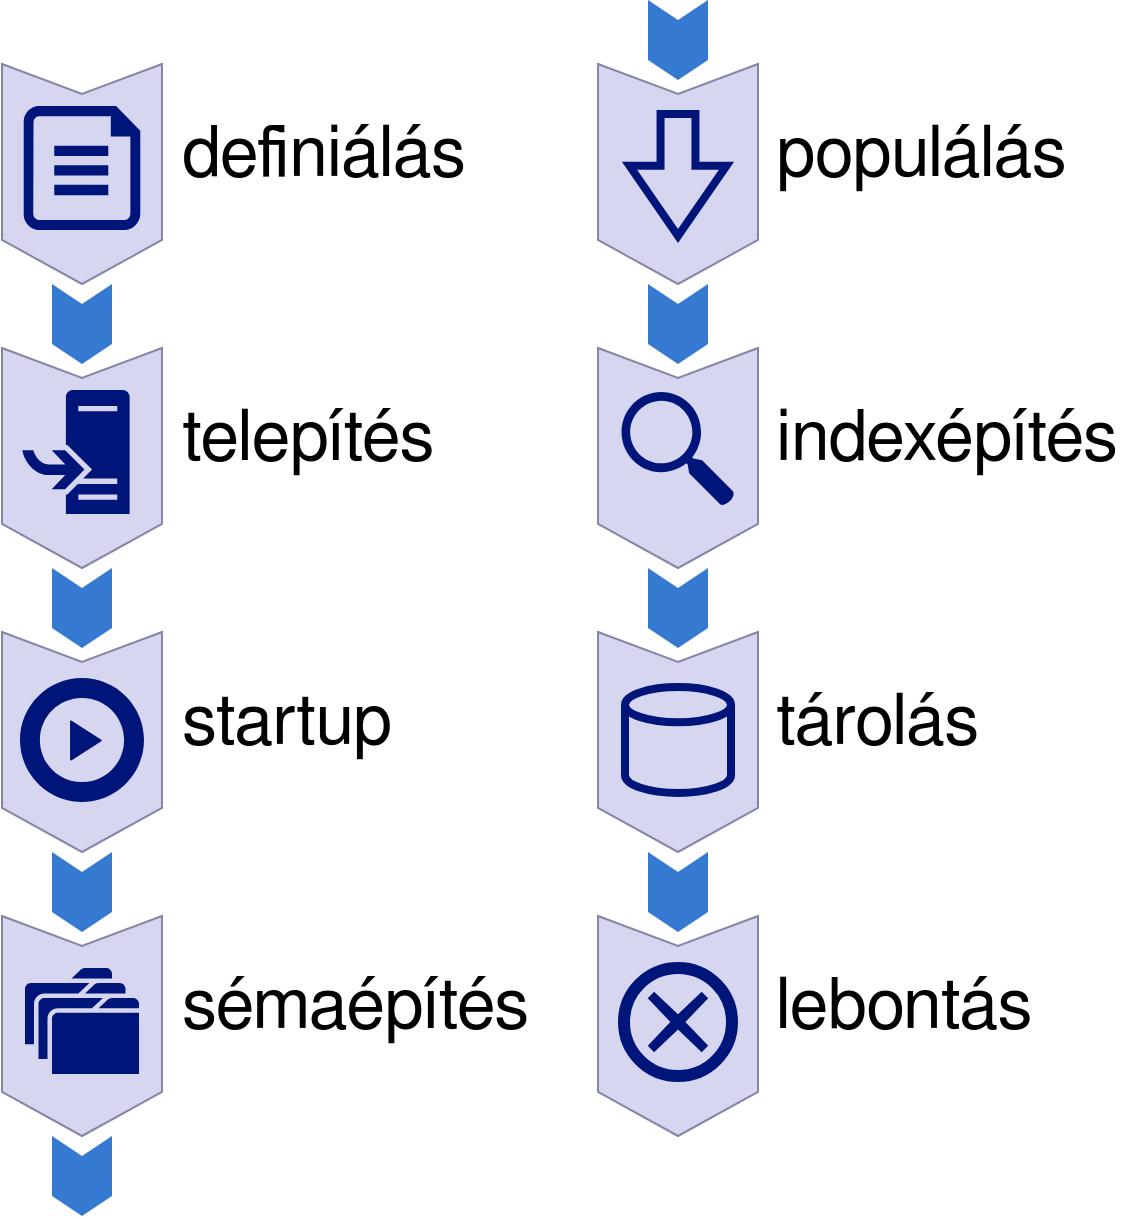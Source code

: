 <mxfile version="22.1.2" type="device">
  <diagram name="1 oldal" id="DIgVYx_RZ0v3rWbxZUPh">
    <mxGraphModel dx="1434" dy="962" grid="0" gridSize="10" guides="1" tooltips="1" connect="1" arrows="1" fold="1" page="1" pageScale="1" pageWidth="827" pageHeight="1169" math="0" shadow="0">
      <root>
        <mxCell id="0" />
        <mxCell id="1" parent="0" />
        <mxCell id="aLR71DNiDiqWkbLxoKwF-1" value="" style="html=1;shadow=0;dashed=0;align=center;verticalAlign=middle;shape=mxgraph.arrows2.arrow;dy=0;dx=22;notch=15;direction=south;fillColor=#D6D6F0;strokeColor=#8786A6;" parent="1" vertex="1">
          <mxGeometry x="162" y="200" width="80" height="110" as="geometry" />
        </mxCell>
        <mxCell id="aLR71DNiDiqWkbLxoKwF-4" value="definiálás" style="text;strokeColor=none;fillColor=none;html=1;fontSize=35;fontStyle=0;verticalAlign=middle;align=left;fontFamily=FreeSans;horizontal=1;" parent="1" vertex="1">
          <mxGeometry x="250" y="212" width="180" height="65" as="geometry" />
        </mxCell>
        <mxCell id="aLR71DNiDiqWkbLxoKwF-8" value="" style="html=1;shadow=0;dashed=0;align=center;verticalAlign=middle;shape=mxgraph.arrows2.arrow;dy=0;dx=22;notch=15;direction=south;fillColor=#D6D6F0;strokeColor=#8786A6;" parent="1" vertex="1">
          <mxGeometry x="162" y="342" width="80" height="110" as="geometry" />
        </mxCell>
        <mxCell id="aLR71DNiDiqWkbLxoKwF-9" value="" style="html=1;shadow=0;dashed=0;align=center;verticalAlign=middle;shape=mxgraph.arrows2.arrow;dy=0;dx=10;notch=10;direction=south;labelBackgroundColor=none;strokeColor=none;fillColor=#3679D1;" parent="1" vertex="1">
          <mxGeometry x="187" y="310" width="30" height="40" as="geometry" />
        </mxCell>
        <mxCell id="aLR71DNiDiqWkbLxoKwF-10" value="telepítés" style="text;strokeColor=none;fillColor=none;html=1;fontSize=35;fontStyle=0;verticalAlign=middle;align=left;fontFamily=FreeSans;horizontal=1;" parent="1" vertex="1">
          <mxGeometry x="250" y="354" width="180" height="65" as="geometry" />
        </mxCell>
        <mxCell id="aLR71DNiDiqWkbLxoKwF-13" value="" style="html=1;shadow=0;dashed=0;align=center;verticalAlign=middle;shape=mxgraph.arrows2.arrow;dy=0;dx=22;notch=15;direction=south;fillColor=#D6D6F0;strokeColor=#8786A6;" parent="1" vertex="1">
          <mxGeometry x="162" y="484" width="80" height="110" as="geometry" />
        </mxCell>
        <mxCell id="aLR71DNiDiqWkbLxoKwF-14" value="" style="html=1;shadow=0;dashed=0;align=center;verticalAlign=middle;shape=mxgraph.arrows2.arrow;dy=0;dx=10;notch=10;direction=south;labelBackgroundColor=none;strokeColor=none;fillColor=#3679D1;" parent="1" vertex="1">
          <mxGeometry x="187" y="452" width="30" height="40" as="geometry" />
        </mxCell>
        <mxCell id="aLR71DNiDiqWkbLxoKwF-15" value="startup" style="text;strokeColor=none;fillColor=none;html=1;fontSize=35;fontStyle=0;verticalAlign=middle;align=left;fontFamily=FreeSans;horizontal=1;" parent="1" vertex="1">
          <mxGeometry x="250" y="496" width="180" height="65" as="geometry" />
        </mxCell>
        <mxCell id="aLR71DNiDiqWkbLxoKwF-16" value="" style="html=1;shadow=0;dashed=0;align=center;verticalAlign=middle;shape=mxgraph.arrows2.arrow;dy=0;dx=22;notch=15;direction=south;fillColor=#D6D6F0;strokeColor=#8786A6;" parent="1" vertex="1">
          <mxGeometry x="162" y="626" width="80" height="110" as="geometry" />
        </mxCell>
        <mxCell id="aLR71DNiDiqWkbLxoKwF-17" value="" style="html=1;shadow=0;dashed=0;align=center;verticalAlign=middle;shape=mxgraph.arrows2.arrow;dy=0;dx=10;notch=10;direction=south;labelBackgroundColor=none;strokeColor=none;fillColor=#3679D1;" parent="1" vertex="1">
          <mxGeometry x="187" y="594" width="30" height="40" as="geometry" />
        </mxCell>
        <mxCell id="aLR71DNiDiqWkbLxoKwF-18" value="sémaépítés" style="text;strokeColor=none;fillColor=none;html=1;fontSize=35;fontStyle=0;verticalAlign=middle;align=left;fontFamily=FreeSans;horizontal=1;" parent="1" vertex="1">
          <mxGeometry x="250" y="638" width="180" height="65" as="geometry" />
        </mxCell>
        <mxCell id="aLR71DNiDiqWkbLxoKwF-20" value="" style="html=1;shadow=0;dashed=0;align=center;verticalAlign=middle;shape=mxgraph.arrows2.arrow;dy=0;dx=22;notch=15;direction=south;fillColor=#D6D6F0;strokeColor=#8786A6;" parent="1" vertex="1">
          <mxGeometry x="460" y="200" width="80" height="110" as="geometry" />
        </mxCell>
        <mxCell id="aLR71DNiDiqWkbLxoKwF-21" value="populálás" style="text;strokeColor=none;fillColor=none;html=1;fontSize=35;fontStyle=0;verticalAlign=middle;align=left;fontFamily=FreeSans;horizontal=1;" parent="1" vertex="1">
          <mxGeometry x="547" y="212" width="180" height="65" as="geometry" />
        </mxCell>
        <mxCell id="aLR71DNiDiqWkbLxoKwF-22" value="" style="html=1;shadow=0;dashed=0;align=center;verticalAlign=middle;shape=mxgraph.arrows2.arrow;dy=0;dx=22;notch=15;direction=south;fillColor=#D6D6F0;strokeColor=#8786A6;" parent="1" vertex="1">
          <mxGeometry x="460" y="342" width="80" height="110" as="geometry" />
        </mxCell>
        <mxCell id="aLR71DNiDiqWkbLxoKwF-23" value="" style="html=1;shadow=0;dashed=0;align=center;verticalAlign=middle;shape=mxgraph.arrows2.arrow;dy=0;dx=10;notch=10;direction=south;labelBackgroundColor=none;strokeColor=none;fillColor=#3679D1;" parent="1" vertex="1">
          <mxGeometry x="485" y="310" width="30" height="40" as="geometry" />
        </mxCell>
        <mxCell id="aLR71DNiDiqWkbLxoKwF-24" value="indexépítés" style="text;strokeColor=none;fillColor=none;html=1;fontSize=35;fontStyle=0;verticalAlign=middle;align=left;fontFamily=FreeSans;horizontal=1;" parent="1" vertex="1">
          <mxGeometry x="547" y="354" width="180" height="65" as="geometry" />
        </mxCell>
        <mxCell id="aLR71DNiDiqWkbLxoKwF-25" value="" style="html=1;shadow=0;dashed=0;align=center;verticalAlign=middle;shape=mxgraph.arrows2.arrow;dy=0;dx=22;notch=15;direction=south;fillColor=#D6D6F0;strokeColor=#8786A6;" parent="1" vertex="1">
          <mxGeometry x="460" y="484" width="80" height="110" as="geometry" />
        </mxCell>
        <mxCell id="aLR71DNiDiqWkbLxoKwF-26" value="" style="html=1;shadow=0;dashed=0;align=center;verticalAlign=middle;shape=mxgraph.arrows2.arrow;dy=0;dx=10;notch=10;direction=south;labelBackgroundColor=none;strokeColor=none;fillColor=#3679D1;" parent="1" vertex="1">
          <mxGeometry x="485" y="452" width="30" height="40" as="geometry" />
        </mxCell>
        <mxCell id="aLR71DNiDiqWkbLxoKwF-27" value="tárolás" style="text;strokeColor=none;fillColor=none;html=1;fontSize=35;fontStyle=0;verticalAlign=middle;align=left;fontFamily=FreeSans;horizontal=1;" parent="1" vertex="1">
          <mxGeometry x="547" y="496" width="180" height="65" as="geometry" />
        </mxCell>
        <mxCell id="aLR71DNiDiqWkbLxoKwF-28" value="" style="html=1;shadow=0;dashed=0;align=center;verticalAlign=middle;shape=mxgraph.arrows2.arrow;dy=0;dx=22;notch=15;direction=south;fillColor=#D6D6F0;strokeColor=#8786A6;" parent="1" vertex="1">
          <mxGeometry x="460" y="626" width="80" height="110" as="geometry" />
        </mxCell>
        <mxCell id="aLR71DNiDiqWkbLxoKwF-29" value="" style="html=1;shadow=0;dashed=0;align=center;verticalAlign=middle;shape=mxgraph.arrows2.arrow;dy=0;dx=10;notch=10;direction=south;labelBackgroundColor=none;strokeColor=none;fillColor=#3679D1;" parent="1" vertex="1">
          <mxGeometry x="485" y="594" width="30" height="40" as="geometry" />
        </mxCell>
        <mxCell id="aLR71DNiDiqWkbLxoKwF-30" value="lebontás" style="text;strokeColor=none;fillColor=none;html=1;fontSize=35;fontStyle=0;verticalAlign=middle;align=left;fontFamily=FreeSans;horizontal=1;" parent="1" vertex="1">
          <mxGeometry x="547" y="638" width="180" height="65" as="geometry" />
        </mxCell>
        <mxCell id="aLR71DNiDiqWkbLxoKwF-33" value="" style="sketch=0;aspect=fixed;pointerEvents=1;shadow=0;dashed=0;html=1;strokeColor=none;labelPosition=center;verticalLabelPosition=bottom;verticalAlign=top;align=center;fillColor=#00157A;shape=mxgraph.azure.file" parent="1" vertex="1">
          <mxGeometry x="172.86" y="221" width="58.28" height="62" as="geometry" />
        </mxCell>
        <mxCell id="aLR71DNiDiqWkbLxoKwF-34" value="" style="sketch=0;pointerEvents=1;shadow=0;dashed=0;html=1;strokeColor=none;fillColor=#00157A;labelPosition=center;verticalLabelPosition=bottom;verticalAlign=top;outlineConnect=0;align=center;shape=mxgraph.office.concepts.install;" parent="1" vertex="1">
          <mxGeometry x="172.17" y="363" width="53.65" height="62" as="geometry" />
        </mxCell>
        <mxCell id="aLR71DNiDiqWkbLxoKwF-36" value="" style="sketch=0;html=1;aspect=fixed;strokeColor=none;shadow=0;fillColor=#00157A;verticalAlign=top;labelPosition=center;verticalLabelPosition=bottom;shape=mxgraph.gcp2.play_start" parent="1" vertex="1">
          <mxGeometry x="171" y="507" width="62" height="62" as="geometry" />
        </mxCell>
        <mxCell id="aLR71DNiDiqWkbLxoKwF-38" value="" style="sketch=0;pointerEvents=1;shadow=0;dashed=0;html=1;strokeColor=none;fillColor=#00157A;labelPosition=center;verticalLabelPosition=bottom;verticalAlign=top;outlineConnect=0;align=center;shape=mxgraph.office.concepts.folders;" parent="1" vertex="1">
          <mxGeometry x="173.5" y="652" width="57" height="53" as="geometry" />
        </mxCell>
        <mxCell id="aLR71DNiDiqWkbLxoKwF-39" value="" style="strokeWidth=4;html=1;shape=mxgraph.flowchart.database;whiteSpace=wrap;strokeColor=#00157A;fillColor=none;" parent="1" vertex="1">
          <mxGeometry x="473.5" y="511.5" width="53" height="53" as="geometry" />
        </mxCell>
        <mxCell id="aLR71DNiDiqWkbLxoKwF-45" value="" style="points=[[0.145,0.145,0],[0.5,0,0],[0.855,0.145,0],[1,0.5,0],[0.855,0.855,0],[0.5,1,0],[0.145,0.855,0],[0,0.5,0]];shape=mxgraph.bpmn.event;html=1;verticalLabelPosition=bottom;labelBackgroundColor=#ffffff;verticalAlign=top;align=center;perimeter=ellipsePerimeter;outlineConnect=0;aspect=fixed;outline=end;symbol=cancel;fillColor=none;strokeWidth=2;strokeColor=#00157A;" parent="1" vertex="1">
          <mxGeometry x="473" y="652" width="54" height="54" as="geometry" />
        </mxCell>
        <mxCell id="aLR71DNiDiqWkbLxoKwF-46" value="" style="sketch=0;html=1;aspect=fixed;strokeColor=none;shadow=0;fillColor=#00157A;verticalAlign=top;labelPosition=center;verticalLabelPosition=bottom;shape=mxgraph.gcp2.search" parent="1" vertex="1">
          <mxGeometry x="471.78" y="364" width="56.44" height="57" as="geometry" />
        </mxCell>
        <mxCell id="aLR71DNiDiqWkbLxoKwF-47" value="" style="html=1;shadow=0;dashed=0;align=center;verticalAlign=middle;shape=mxgraph.arrows2.arrow;dy=0.64;dx=35.13;direction=south;notch=0;strokeWidth=4;strokeColor=#00157A;fillColor=none;" parent="1" vertex="1">
          <mxGeometry x="475.75" y="225" width="48.5" height="61" as="geometry" />
        </mxCell>
        <mxCell id="eDFwI6hHwwom7YnC2LUt-1" value="" style="html=1;shadow=0;dashed=0;align=center;verticalAlign=middle;shape=mxgraph.arrows2.arrow;dy=0;dx=10;notch=10;direction=south;labelBackgroundColor=none;strokeColor=none;fillColor=#3679D1;" parent="1" vertex="1">
          <mxGeometry x="187" y="736" width="30" height="40" as="geometry" />
        </mxCell>
        <mxCell id="eDFwI6hHwwom7YnC2LUt-2" value="" style="html=1;shadow=0;dashed=0;align=center;verticalAlign=middle;shape=mxgraph.arrows2.arrow;dy=0;dx=10;notch=10;direction=south;labelBackgroundColor=none;strokeColor=none;fillColor=#3679D1;" parent="1" vertex="1">
          <mxGeometry x="485" y="168" width="30" height="40" as="geometry" />
        </mxCell>
      </root>
    </mxGraphModel>
  </diagram>
</mxfile>
